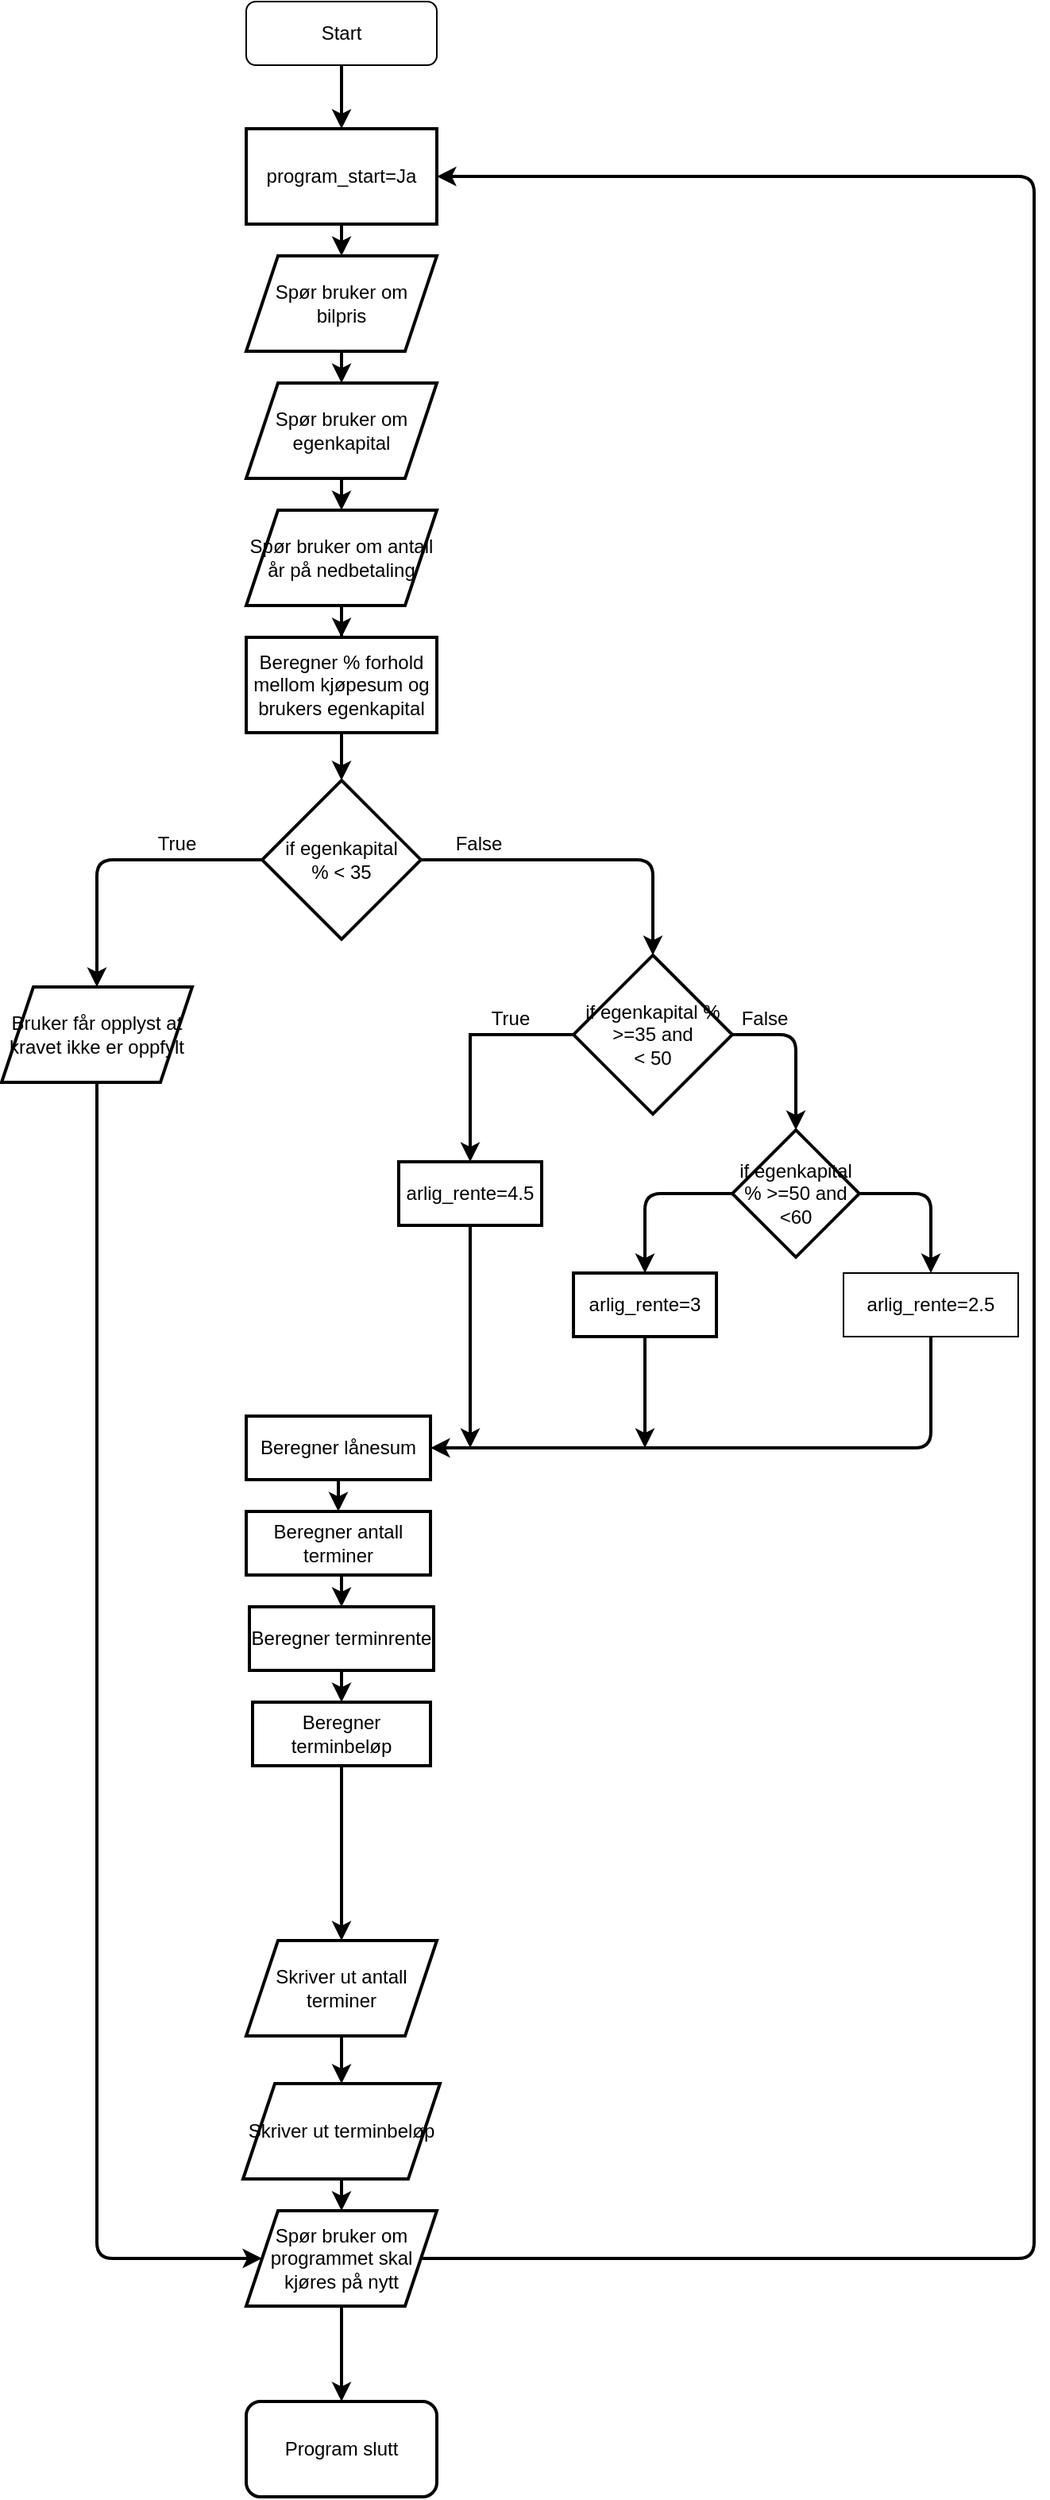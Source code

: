 <mxfile version="13.7.3" type="device"><diagram id="C5RBs43oDa-KdzZeNtuy" name="Page-1"><mxGraphModel dx="1977" dy="1233" grid="1" gridSize="10" guides="1" tooltips="1" connect="1" arrows="1" fold="1" page="1" pageScale="1" pageWidth="827" pageHeight="1169" math="0" shadow="0"><root><mxCell id="WIyWlLk6GJQsqaUBKTNV-0"/><mxCell id="WIyWlLk6GJQsqaUBKTNV-1" parent="WIyWlLk6GJQsqaUBKTNV-0"/><mxCell id="WIyWlLk6GJQsqaUBKTNV-3" value="Start" style="rounded=1;whiteSpace=wrap;html=1;fontSize=12;glass=0;strokeWidth=1;shadow=0;" parent="WIyWlLk6GJQsqaUBKTNV-1" vertex="1"><mxGeometry x="314" y="10" width="120" height="40" as="geometry"/></mxCell><mxCell id="-Ju2YlbOBWVCy7oJZTuB-0" value="program_start=Ja" style="rounded=0;whiteSpace=wrap;html=1;strokeWidth=2;" vertex="1" parent="WIyWlLk6GJQsqaUBKTNV-1"><mxGeometry x="314" y="90" width="120" height="60" as="geometry"/></mxCell><mxCell id="-Ju2YlbOBWVCy7oJZTuB-1" value="" style="endArrow=classic;html=1;exitX=0.5;exitY=1;exitDx=0;exitDy=0;entryX=0.5;entryY=0;entryDx=0;entryDy=0;strokeWidth=2;" edge="1" parent="WIyWlLk6GJQsqaUBKTNV-1" source="WIyWlLk6GJQsqaUBKTNV-3" target="-Ju2YlbOBWVCy7oJZTuB-0"><mxGeometry width="50" height="50" relative="1" as="geometry"><mxPoint x="364" y="90" as="sourcePoint"/><mxPoint x="414" y="40" as="targetPoint"/></mxGeometry></mxCell><mxCell id="-Ju2YlbOBWVCy7oJZTuB-2" value="Spør bruker om bilpris" style="shape=parallelogram;perimeter=parallelogramPerimeter;whiteSpace=wrap;html=1;fixedSize=1;strokeWidth=2;" vertex="1" parent="WIyWlLk6GJQsqaUBKTNV-1"><mxGeometry x="314" y="170" width="120" height="60" as="geometry"/></mxCell><mxCell id="-Ju2YlbOBWVCy7oJZTuB-3" value="Spør bruker om egenkapital" style="shape=parallelogram;perimeter=parallelogramPerimeter;whiteSpace=wrap;html=1;fixedSize=1;strokeWidth=2;" vertex="1" parent="WIyWlLk6GJQsqaUBKTNV-1"><mxGeometry x="314" y="250" width="120" height="60" as="geometry"/></mxCell><mxCell id="-Ju2YlbOBWVCy7oJZTuB-14" value="" style="edgeStyle=orthogonalEdgeStyle;rounded=0;orthogonalLoop=1;jettySize=auto;html=1;strokeWidth=2;" edge="1" parent="WIyWlLk6GJQsqaUBKTNV-1" source="-Ju2YlbOBWVCy7oJZTuB-4" target="-Ju2YlbOBWVCy7oJZTuB-13"><mxGeometry relative="1" as="geometry"/></mxCell><mxCell id="-Ju2YlbOBWVCy7oJZTuB-4" value="Spør bruker om antall år på nedbetaling" style="shape=parallelogram;perimeter=parallelogramPerimeter;whiteSpace=wrap;html=1;fixedSize=1;strokeWidth=2;" vertex="1" parent="WIyWlLk6GJQsqaUBKTNV-1"><mxGeometry x="314" y="330" width="120" height="60" as="geometry"/></mxCell><mxCell id="-Ju2YlbOBWVCy7oJZTuB-5" value="" style="endArrow=classic;html=1;exitX=0.5;exitY=1;exitDx=0;exitDy=0;entryX=0.5;entryY=0;entryDx=0;entryDy=0;strokeWidth=2;" edge="1" parent="WIyWlLk6GJQsqaUBKTNV-1" source="-Ju2YlbOBWVCy7oJZTuB-0" target="-Ju2YlbOBWVCy7oJZTuB-2"><mxGeometry width="50" height="50" relative="1" as="geometry"><mxPoint x="374" y="200" as="sourcePoint"/><mxPoint x="424" y="150" as="targetPoint"/></mxGeometry></mxCell><mxCell id="-Ju2YlbOBWVCy7oJZTuB-6" value="" style="endArrow=classic;html=1;exitX=0.5;exitY=1;exitDx=0;exitDy=0;entryX=0.5;entryY=0;entryDx=0;entryDy=0;strokeWidth=2;" edge="1" parent="WIyWlLk6GJQsqaUBKTNV-1" source="-Ju2YlbOBWVCy7oJZTuB-2" target="-Ju2YlbOBWVCy7oJZTuB-3"><mxGeometry width="50" height="50" relative="1" as="geometry"><mxPoint x="364" y="270" as="sourcePoint"/><mxPoint x="414" y="220" as="targetPoint"/></mxGeometry></mxCell><mxCell id="-Ju2YlbOBWVCy7oJZTuB-7" value="" style="endArrow=classic;html=1;exitX=0.5;exitY=1;exitDx=0;exitDy=0;entryX=0.5;entryY=0;entryDx=0;entryDy=0;strokeWidth=2;" edge="1" parent="WIyWlLk6GJQsqaUBKTNV-1" source="-Ju2YlbOBWVCy7oJZTuB-3" target="-Ju2YlbOBWVCy7oJZTuB-4"><mxGeometry width="50" height="50" relative="1" as="geometry"><mxPoint x="364" y="350" as="sourcePoint"/><mxPoint x="414" y="300" as="targetPoint"/></mxGeometry></mxCell><mxCell id="-Ju2YlbOBWVCy7oJZTuB-8" value="if egenkapital&lt;br&gt;% &amp;lt; 35" style="rhombus;whiteSpace=wrap;html=1;strokeWidth=2;" vertex="1" parent="WIyWlLk6GJQsqaUBKTNV-1"><mxGeometry x="324" y="500" width="100" height="100" as="geometry"/></mxCell><mxCell id="-Ju2YlbOBWVCy7oJZTuB-11" value="Bruker får opplyst at kravet ikke er oppfylt" style="shape=parallelogram;perimeter=parallelogramPerimeter;whiteSpace=wrap;html=1;fixedSize=1;strokeWidth=2;" vertex="1" parent="WIyWlLk6GJQsqaUBKTNV-1"><mxGeometry x="160" y="630" width="120" height="60" as="geometry"/></mxCell><mxCell id="-Ju2YlbOBWVCy7oJZTuB-12" value="" style="endArrow=classic;html=1;exitX=0;exitY=0.5;exitDx=0;exitDy=0;entryX=0.5;entryY=0;entryDx=0;entryDy=0;strokeWidth=2;" edge="1" parent="WIyWlLk6GJQsqaUBKTNV-1" source="-Ju2YlbOBWVCy7oJZTuB-8" target="-Ju2YlbOBWVCy7oJZTuB-11"><mxGeometry width="50" height="50" relative="1" as="geometry"><mxPoint x="324" y="510" as="sourcePoint"/><mxPoint x="374" y="460" as="targetPoint"/><Array as="points"><mxPoint x="220" y="550"/></Array></mxGeometry></mxCell><mxCell id="-Ju2YlbOBWVCy7oJZTuB-13" value="Beregner % forhold mellom kjøpesum og brukers egenkapital" style="rounded=0;whiteSpace=wrap;html=1;strokeWidth=2;" vertex="1" parent="WIyWlLk6GJQsqaUBKTNV-1"><mxGeometry x="314" y="410" width="120" height="60" as="geometry"/></mxCell><mxCell id="-Ju2YlbOBWVCy7oJZTuB-15" value="" style="endArrow=classic;html=1;exitX=0.5;exitY=1;exitDx=0;exitDy=0;entryX=0.5;entryY=0;entryDx=0;entryDy=0;strokeWidth=2;" edge="1" parent="WIyWlLk6GJQsqaUBKTNV-1" source="-Ju2YlbOBWVCy7oJZTuB-13" target="-Ju2YlbOBWVCy7oJZTuB-8"><mxGeometry width="50" height="50" relative="1" as="geometry"><mxPoint x="330" y="330" as="sourcePoint"/><mxPoint x="380" y="280" as="targetPoint"/></mxGeometry></mxCell><mxCell id="-Ju2YlbOBWVCy7oJZTuB-22" value="" style="edgeStyle=orthogonalEdgeStyle;rounded=0;orthogonalLoop=1;jettySize=auto;html=1;strokeWidth=2;" edge="1" parent="WIyWlLk6GJQsqaUBKTNV-1" source="-Ju2YlbOBWVCy7oJZTuB-17" target="-Ju2YlbOBWVCy7oJZTuB-21"><mxGeometry relative="1" as="geometry"/></mxCell><mxCell id="-Ju2YlbOBWVCy7oJZTuB-17" value="if egenkapital % &amp;gt;=35 and &lt;br&gt;&amp;lt; 50" style="rhombus;whiteSpace=wrap;html=1;strokeWidth=2;" vertex="1" parent="WIyWlLk6GJQsqaUBKTNV-1"><mxGeometry x="520" y="610" width="100" height="100" as="geometry"/></mxCell><mxCell id="-Ju2YlbOBWVCy7oJZTuB-18" value="" style="endArrow=classic;html=1;entryX=0.5;entryY=0;entryDx=0;entryDy=0;exitX=1;exitY=0.5;exitDx=0;exitDy=0;strokeWidth=2;" edge="1" parent="WIyWlLk6GJQsqaUBKTNV-1" source="-Ju2YlbOBWVCy7oJZTuB-8" target="-Ju2YlbOBWVCy7oJZTuB-17"><mxGeometry width="50" height="50" relative="1" as="geometry"><mxPoint x="500" y="550" as="sourcePoint"/><mxPoint x="560" y="570" as="targetPoint"/><Array as="points"><mxPoint x="570" y="550"/></Array></mxGeometry></mxCell><mxCell id="-Ju2YlbOBWVCy7oJZTuB-19" value="True" style="text;html=1;align=center;verticalAlign=middle;resizable=0;points=[];autosize=1;strokeWidth=2;" vertex="1" parent="WIyWlLk6GJQsqaUBKTNV-1"><mxGeometry x="250" y="530" width="40" height="20" as="geometry"/></mxCell><mxCell id="-Ju2YlbOBWVCy7oJZTuB-20" value="False" style="text;html=1;align=center;verticalAlign=middle;resizable=0;points=[];autosize=1;strokeWidth=2;" vertex="1" parent="WIyWlLk6GJQsqaUBKTNV-1"><mxGeometry x="440" y="530" width="40" height="20" as="geometry"/></mxCell><mxCell id="-Ju2YlbOBWVCy7oJZTuB-21" value="arlig_rente=4.5" style="rounded=0;whiteSpace=wrap;html=1;strokeWidth=2;" vertex="1" parent="WIyWlLk6GJQsqaUBKTNV-1"><mxGeometry x="410" y="740" width="90" height="40" as="geometry"/></mxCell><mxCell id="-Ju2YlbOBWVCy7oJZTuB-23" value="True" style="text;html=1;align=center;verticalAlign=middle;resizable=0;points=[];autosize=1;strokeWidth=2;" vertex="1" parent="WIyWlLk6GJQsqaUBKTNV-1"><mxGeometry x="460" y="640" width="40" height="20" as="geometry"/></mxCell><mxCell id="-Ju2YlbOBWVCy7oJZTuB-24" value="if egenkapital % &amp;gt;=50 and &amp;lt;60" style="rhombus;whiteSpace=wrap;html=1;strokeWidth=2;" vertex="1" parent="WIyWlLk6GJQsqaUBKTNV-1"><mxGeometry x="620" y="720" width="80" height="80" as="geometry"/></mxCell><mxCell id="-Ju2YlbOBWVCy7oJZTuB-26" value="" style="endArrow=classic;html=1;exitX=1;exitY=0.5;exitDx=0;exitDy=0;entryX=0.5;entryY=0;entryDx=0;entryDy=0;strokeWidth=2;" edge="1" parent="WIyWlLk6GJQsqaUBKTNV-1" source="-Ju2YlbOBWVCy7oJZTuB-17" target="-Ju2YlbOBWVCy7oJZTuB-24"><mxGeometry width="50" height="50" relative="1" as="geometry"><mxPoint x="620" y="700" as="sourcePoint"/><mxPoint x="670" y="650" as="targetPoint"/><Array as="points"><mxPoint x="660" y="660"/></Array></mxGeometry></mxCell><mxCell id="-Ju2YlbOBWVCy7oJZTuB-27" value="False" style="text;html=1;align=center;verticalAlign=middle;resizable=0;points=[];autosize=1;strokeWidth=2;" vertex="1" parent="WIyWlLk6GJQsqaUBKTNV-1"><mxGeometry x="620" y="640" width="40" height="20" as="geometry"/></mxCell><mxCell id="-Ju2YlbOBWVCy7oJZTuB-28" value="arlig_rente=3" style="rounded=0;whiteSpace=wrap;html=1;strokeWidth=2;" vertex="1" parent="WIyWlLk6GJQsqaUBKTNV-1"><mxGeometry x="520" y="810" width="90" height="40" as="geometry"/></mxCell><mxCell id="-Ju2YlbOBWVCy7oJZTuB-29" value="arlig_rente=2.5" style="rounded=0;whiteSpace=wrap;html=1;" vertex="1" parent="WIyWlLk6GJQsqaUBKTNV-1"><mxGeometry x="690" y="810" width="110" height="40" as="geometry"/></mxCell><mxCell id="-Ju2YlbOBWVCy7oJZTuB-31" value="" style="endArrow=classic;html=1;exitX=1;exitY=0.5;exitDx=0;exitDy=0;entryX=0.5;entryY=0;entryDx=0;entryDy=0;strokeWidth=2;" edge="1" parent="WIyWlLk6GJQsqaUBKTNV-1" source="-Ju2YlbOBWVCy7oJZTuB-24" target="-Ju2YlbOBWVCy7oJZTuB-29"><mxGeometry width="50" height="50" relative="1" as="geometry"><mxPoint x="730" y="780" as="sourcePoint"/><mxPoint x="780" y="730" as="targetPoint"/><Array as="points"><mxPoint x="745" y="760"/></Array></mxGeometry></mxCell><mxCell id="-Ju2YlbOBWVCy7oJZTuB-32" value="" style="endArrow=classic;html=1;exitX=0;exitY=0.5;exitDx=0;exitDy=0;entryX=0.5;entryY=0;entryDx=0;entryDy=0;strokeWidth=2;" edge="1" parent="WIyWlLk6GJQsqaUBKTNV-1" source="-Ju2YlbOBWVCy7oJZTuB-24" target="-Ju2YlbOBWVCy7oJZTuB-28"><mxGeometry width="50" height="50" relative="1" as="geometry"><mxPoint x="560" y="800" as="sourcePoint"/><mxPoint x="580" y="760" as="targetPoint"/><Array as="points"><mxPoint x="565" y="760"/></Array></mxGeometry></mxCell><mxCell id="-Ju2YlbOBWVCy7oJZTuB-33" value="" style="endArrow=classic;html=1;exitX=0.5;exitY=1;exitDx=0;exitDy=0;strokeWidth=2;" edge="1" parent="WIyWlLk6GJQsqaUBKTNV-1" source="-Ju2YlbOBWVCy7oJZTuB-29"><mxGeometry width="50" height="50" relative="1" as="geometry"><mxPoint x="730" y="950" as="sourcePoint"/><mxPoint x="430" y="920" as="targetPoint"/><Array as="points"><mxPoint x="745" y="920"/></Array></mxGeometry></mxCell><mxCell id="-Ju2YlbOBWVCy7oJZTuB-36" value="" style="endArrow=classic;html=1;exitX=0.5;exitY=1;exitDx=0;exitDy=0;strokeWidth=2;" edge="1" parent="WIyWlLk6GJQsqaUBKTNV-1" source="-Ju2YlbOBWVCy7oJZTuB-28"><mxGeometry width="50" height="50" relative="1" as="geometry"><mxPoint x="550" y="1020" as="sourcePoint"/><mxPoint x="565" y="920" as="targetPoint"/></mxGeometry></mxCell><mxCell id="-Ju2YlbOBWVCy7oJZTuB-37" value="" style="endArrow=classic;html=1;exitX=0.5;exitY=1;exitDx=0;exitDy=0;strokeWidth=2;" edge="1" parent="WIyWlLk6GJQsqaUBKTNV-1" source="-Ju2YlbOBWVCy7oJZTuB-21"><mxGeometry width="50" height="50" relative="1" as="geometry"><mxPoint x="460" y="850" as="sourcePoint"/><mxPoint x="455" y="920" as="targetPoint"/></mxGeometry></mxCell><mxCell id="-Ju2YlbOBWVCy7oJZTuB-41" style="edgeStyle=orthogonalEdgeStyle;rounded=0;orthogonalLoop=1;jettySize=auto;html=1;exitX=0.5;exitY=1;exitDx=0;exitDy=0;entryX=0.5;entryY=0;entryDx=0;entryDy=0;strokeWidth=2;" edge="1" parent="WIyWlLk6GJQsqaUBKTNV-1" source="-Ju2YlbOBWVCy7oJZTuB-38" target="-Ju2YlbOBWVCy7oJZTuB-39"><mxGeometry relative="1" as="geometry"/></mxCell><mxCell id="-Ju2YlbOBWVCy7oJZTuB-38" value="Beregner lånesum" style="rounded=0;whiteSpace=wrap;html=1;strokeWidth=2;" vertex="1" parent="WIyWlLk6GJQsqaUBKTNV-1"><mxGeometry x="314" y="900" width="116" height="40" as="geometry"/></mxCell><mxCell id="-Ju2YlbOBWVCy7oJZTuB-42" style="edgeStyle=orthogonalEdgeStyle;rounded=0;orthogonalLoop=1;jettySize=auto;html=1;exitX=0.5;exitY=1;exitDx=0;exitDy=0;entryX=0.5;entryY=0;entryDx=0;entryDy=0;strokeWidth=2;" edge="1" parent="WIyWlLk6GJQsqaUBKTNV-1" source="-Ju2YlbOBWVCy7oJZTuB-39" target="-Ju2YlbOBWVCy7oJZTuB-40"><mxGeometry relative="1" as="geometry"/></mxCell><mxCell id="-Ju2YlbOBWVCy7oJZTuB-39" value="Beregner antall terminer" style="rounded=0;whiteSpace=wrap;html=1;strokeWidth=2;" vertex="1" parent="WIyWlLk6GJQsqaUBKTNV-1"><mxGeometry x="314" y="960" width="116" height="40" as="geometry"/></mxCell><mxCell id="-Ju2YlbOBWVCy7oJZTuB-44" style="edgeStyle=orthogonalEdgeStyle;rounded=0;orthogonalLoop=1;jettySize=auto;html=1;exitX=0.5;exitY=1;exitDx=0;exitDy=0;entryX=0.5;entryY=0;entryDx=0;entryDy=0;strokeWidth=2;" edge="1" parent="WIyWlLk6GJQsqaUBKTNV-1" source="-Ju2YlbOBWVCy7oJZTuB-40" target="-Ju2YlbOBWVCy7oJZTuB-43"><mxGeometry relative="1" as="geometry"/></mxCell><mxCell id="-Ju2YlbOBWVCy7oJZTuB-40" value="Beregner terminrente" style="rounded=0;whiteSpace=wrap;html=1;strokeWidth=2;" vertex="1" parent="WIyWlLk6GJQsqaUBKTNV-1"><mxGeometry x="316" y="1020" width="116" height="40" as="geometry"/></mxCell><mxCell id="-Ju2YlbOBWVCy7oJZTuB-43" value="Beregner terminbeløp" style="rounded=0;whiteSpace=wrap;html=1;strokeWidth=2;" vertex="1" parent="WIyWlLk6GJQsqaUBKTNV-1"><mxGeometry x="318" y="1080" width="112" height="40" as="geometry"/></mxCell><mxCell id="-Ju2YlbOBWVCy7oJZTuB-46" value="Skriver ut antall terminer" style="shape=parallelogram;perimeter=parallelogramPerimeter;whiteSpace=wrap;html=1;fixedSize=1;strokeWidth=2;" vertex="1" parent="WIyWlLk6GJQsqaUBKTNV-1"><mxGeometry x="314" y="1230" width="120" height="60" as="geometry"/></mxCell><mxCell id="-Ju2YlbOBWVCy7oJZTuB-47" value="Skriver ut terminbeløp" style="shape=parallelogram;perimeter=parallelogramPerimeter;whiteSpace=wrap;html=1;fixedSize=1;strokeWidth=2;" vertex="1" parent="WIyWlLk6GJQsqaUBKTNV-1"><mxGeometry x="312" y="1320" width="124" height="60" as="geometry"/></mxCell><mxCell id="-Ju2YlbOBWVCy7oJZTuB-48" value="Spør bruker om programmet skal kjøres på nytt" style="shape=parallelogram;perimeter=parallelogramPerimeter;whiteSpace=wrap;html=1;fixedSize=1;strokeWidth=2;" vertex="1" parent="WIyWlLk6GJQsqaUBKTNV-1"><mxGeometry x="314" y="1400" width="120" height="60" as="geometry"/></mxCell><mxCell id="-Ju2YlbOBWVCy7oJZTuB-50" value="" style="endArrow=classic;html=1;strokeWidth=2;exitX=0.5;exitY=1;exitDx=0;exitDy=0;entryX=0.5;entryY=0;entryDx=0;entryDy=0;" edge="1" parent="WIyWlLk6GJQsqaUBKTNV-1" source="-Ju2YlbOBWVCy7oJZTuB-43" target="-Ju2YlbOBWVCy7oJZTuB-46"><mxGeometry width="50" height="50" relative="1" as="geometry"><mxPoint x="220" y="1160" as="sourcePoint"/><mxPoint x="270" y="1110" as="targetPoint"/></mxGeometry></mxCell><mxCell id="-Ju2YlbOBWVCy7oJZTuB-51" value="" style="endArrow=classic;html=1;strokeWidth=2;exitX=0.5;exitY=1;exitDx=0;exitDy=0;entryX=0.5;entryY=0;entryDx=0;entryDy=0;" edge="1" parent="WIyWlLk6GJQsqaUBKTNV-1" source="-Ju2YlbOBWVCy7oJZTuB-46" target="-Ju2YlbOBWVCy7oJZTuB-47"><mxGeometry width="50" height="50" relative="1" as="geometry"><mxPoint x="220" y="1380" as="sourcePoint"/><mxPoint x="270" y="1330" as="targetPoint"/></mxGeometry></mxCell><mxCell id="-Ju2YlbOBWVCy7oJZTuB-52" value="" style="endArrow=classic;html=1;strokeWidth=2;exitX=0.5;exitY=1;exitDx=0;exitDy=0;entryX=0.5;entryY=0;entryDx=0;entryDy=0;" edge="1" parent="WIyWlLk6GJQsqaUBKTNV-1" source="-Ju2YlbOBWVCy7oJZTuB-47" target="-Ju2YlbOBWVCy7oJZTuB-48"><mxGeometry width="50" height="50" relative="1" as="geometry"><mxPoint x="150" y="1530" as="sourcePoint"/><mxPoint x="200" y="1480" as="targetPoint"/></mxGeometry></mxCell><mxCell id="-Ju2YlbOBWVCy7oJZTuB-53" value="" style="endArrow=classic;html=1;strokeWidth=2;exitX=0.5;exitY=1;exitDx=0;exitDy=0;entryX=0;entryY=0.5;entryDx=0;entryDy=0;" edge="1" parent="WIyWlLk6GJQsqaUBKTNV-1" source="-Ju2YlbOBWVCy7oJZTuB-11" target="-Ju2YlbOBWVCy7oJZTuB-48"><mxGeometry width="50" height="50" relative="1" as="geometry"><mxPoint x="160" y="900" as="sourcePoint"/><mxPoint x="210" y="850" as="targetPoint"/><Array as="points"><mxPoint x="220" y="1430"/></Array></mxGeometry></mxCell><mxCell id="-Ju2YlbOBWVCy7oJZTuB-54" value="Program slutt" style="rounded=1;whiteSpace=wrap;html=1;strokeWidth=2;" vertex="1" parent="WIyWlLk6GJQsqaUBKTNV-1"><mxGeometry x="314" y="1520" width="120" height="60" as="geometry"/></mxCell><mxCell id="-Ju2YlbOBWVCy7oJZTuB-55" value="" style="endArrow=classic;html=1;strokeWidth=2;exitX=1;exitY=0.5;exitDx=0;exitDy=0;entryX=1;entryY=0.5;entryDx=0;entryDy=0;" edge="1" parent="WIyWlLk6GJQsqaUBKTNV-1" source="-Ju2YlbOBWVCy7oJZTuB-48" target="-Ju2YlbOBWVCy7oJZTuB-0"><mxGeometry width="50" height="50" relative="1" as="geometry"><mxPoint x="550" y="1470" as="sourcePoint"/><mxPoint x="600" y="1420" as="targetPoint"/><Array as="points"><mxPoint x="810" y="1430"/><mxPoint x="810" y="120"/></Array></mxGeometry></mxCell><mxCell id="-Ju2YlbOBWVCy7oJZTuB-56" value="" style="endArrow=classic;html=1;strokeWidth=2;exitX=0.5;exitY=1;exitDx=0;exitDy=0;entryX=0.5;entryY=0;entryDx=0;entryDy=0;" edge="1" parent="WIyWlLk6GJQsqaUBKTNV-1" source="-Ju2YlbOBWVCy7oJZTuB-48" target="-Ju2YlbOBWVCy7oJZTuB-54"><mxGeometry width="50" height="50" relative="1" as="geometry"><mxPoint x="170" y="1640" as="sourcePoint"/><mxPoint x="220" y="1590" as="targetPoint"/></mxGeometry></mxCell></root></mxGraphModel></diagram></mxfile>